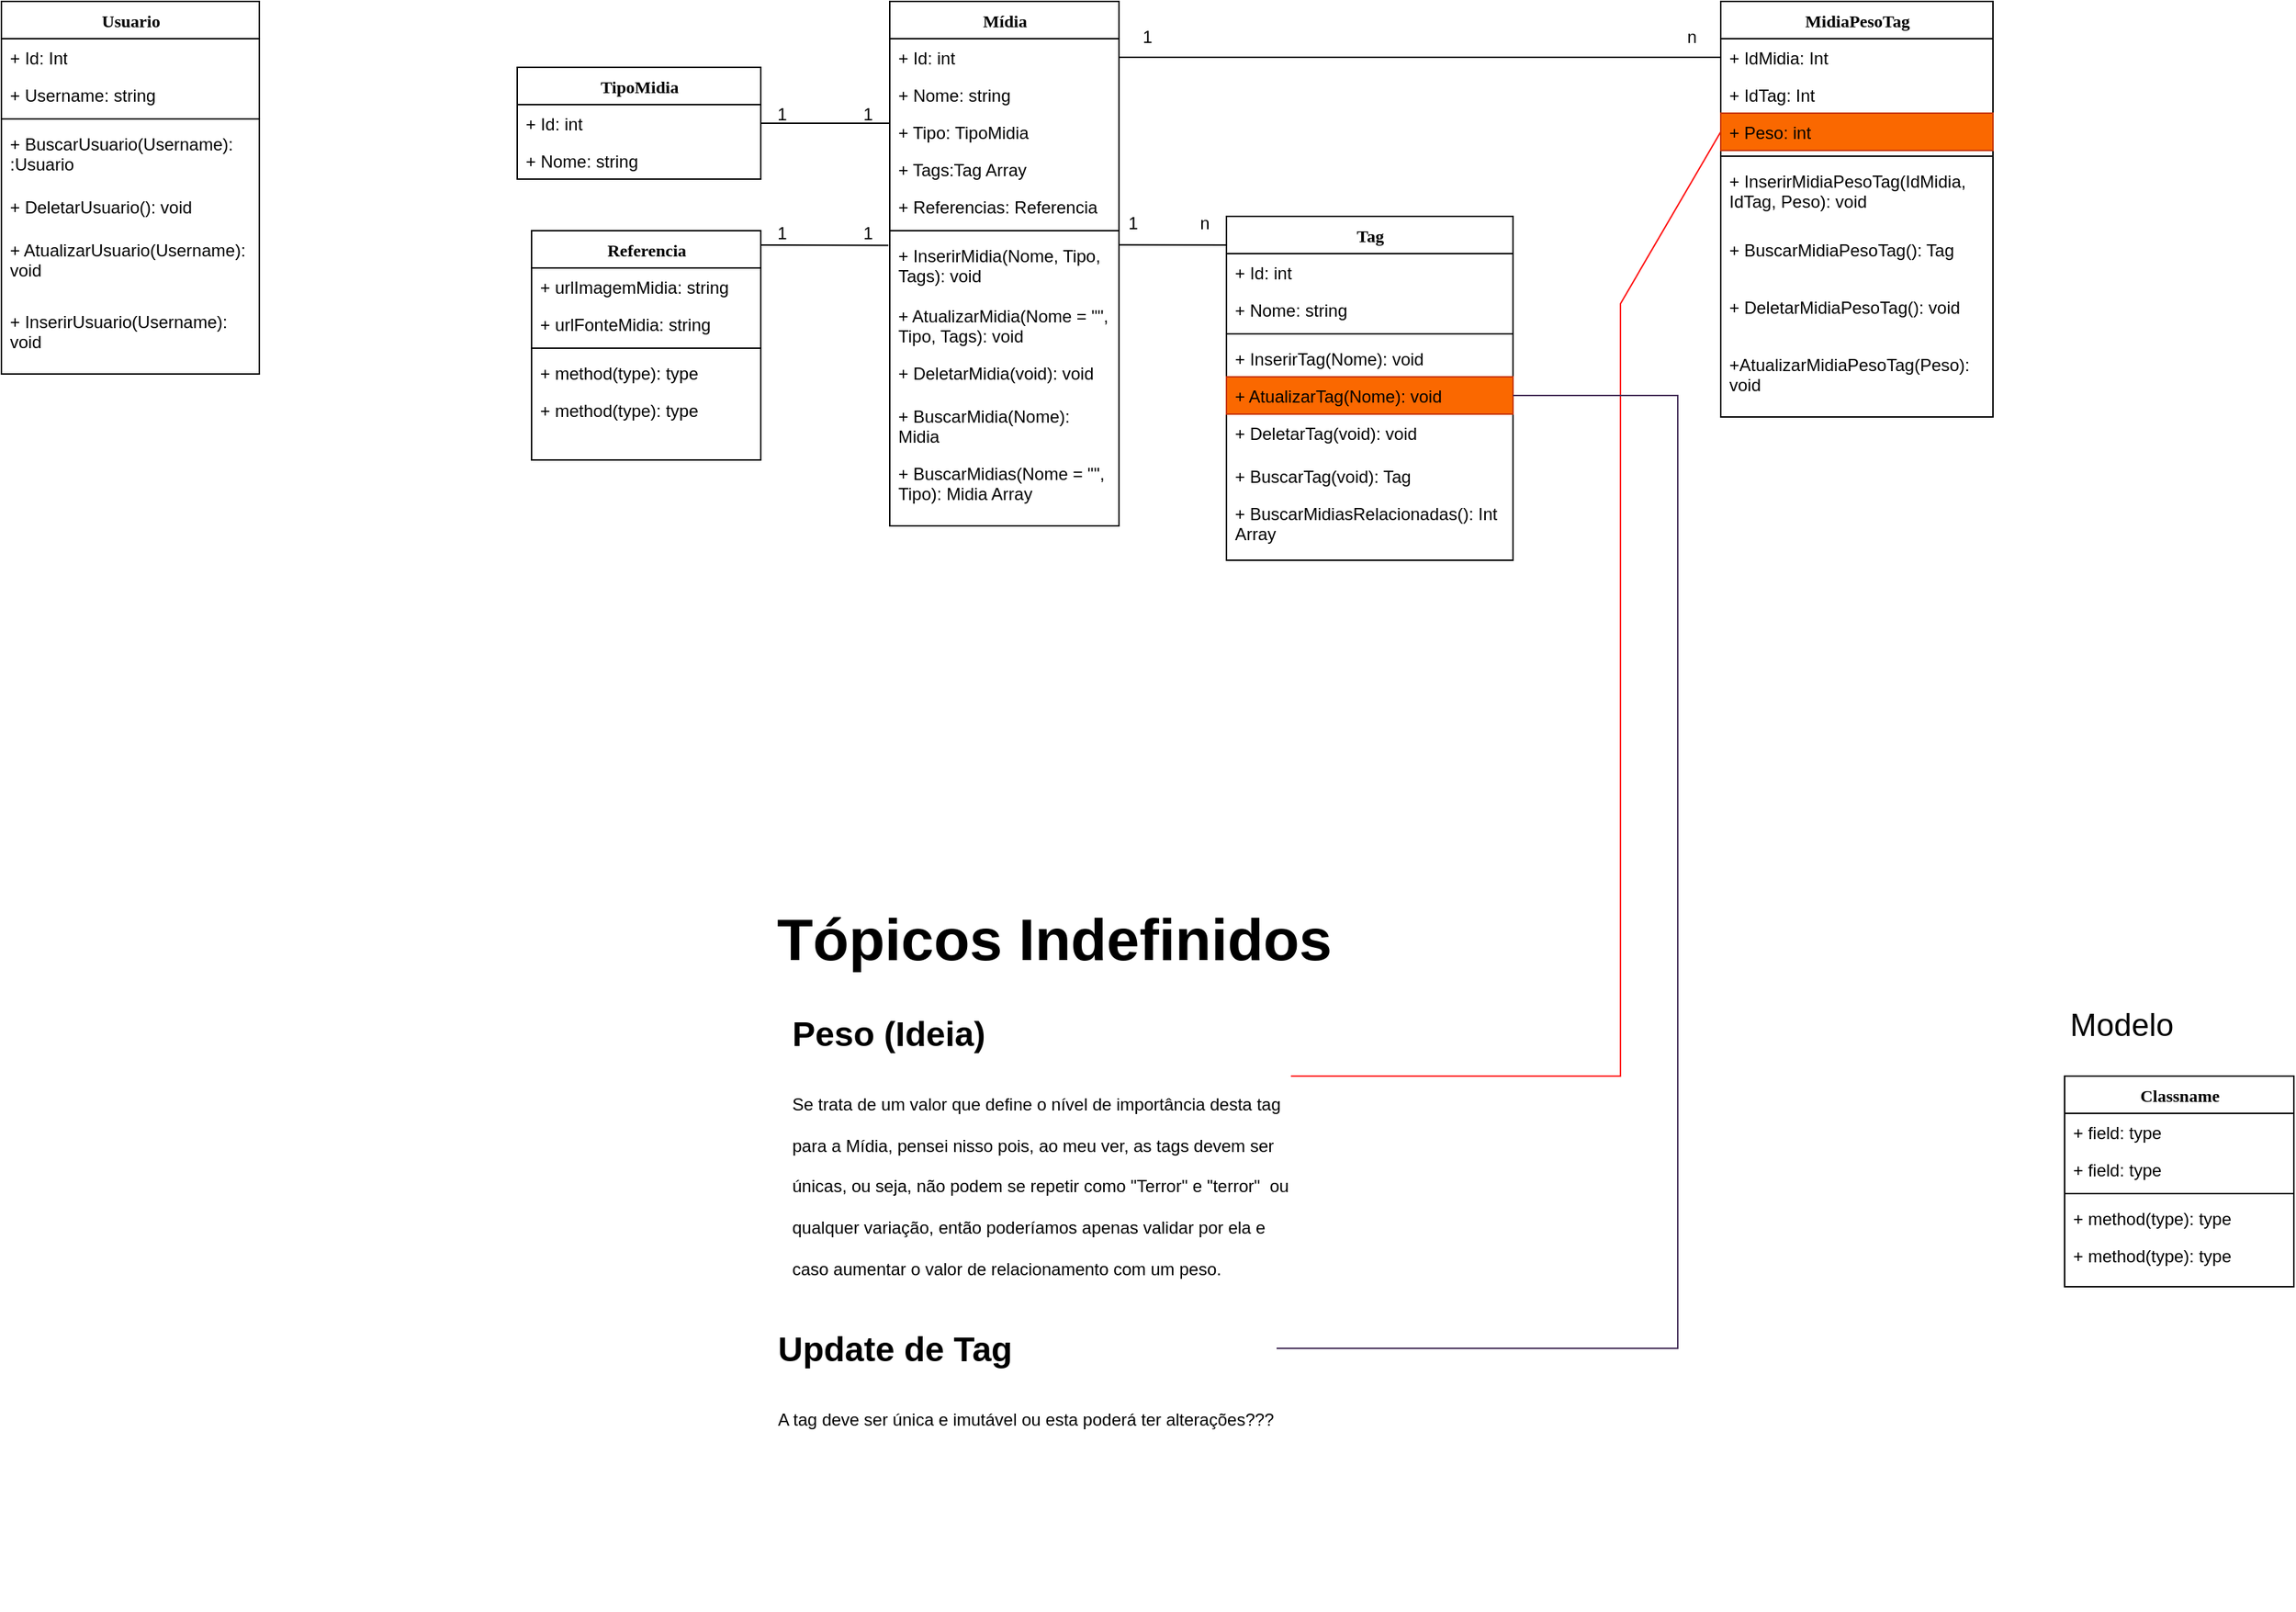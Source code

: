 <mxfile version="24.2.2" type="github">
  <diagram name="Page-1" id="9f46799a-70d6-7492-0946-bef42562c5a5">
    <mxGraphModel dx="2271" dy="695" grid="1" gridSize="10" guides="1" tooltips="1" connect="1" arrows="1" fold="1" page="1" pageScale="1" pageWidth="1100" pageHeight="850" background="none" math="0" shadow="0">
      <root>
        <mxCell id="0" />
        <mxCell id="1" parent="0" />
        <mxCell id="78961159f06e98e8-17" value="Mídia" style="swimlane;html=1;fontStyle=1;align=center;verticalAlign=top;childLayout=stackLayout;horizontal=1;startSize=26;horizontalStack=0;resizeParent=1;resizeLast=0;collapsible=1;marginBottom=0;swimlaneFillColor=#ffffff;rounded=0;shadow=0;comic=0;labelBackgroundColor=none;strokeWidth=1;fillColor=none;fontFamily=Verdana;fontSize=12" parent="1" vertex="1">
          <mxGeometry x="90" y="60" width="160" height="366" as="geometry" />
        </mxCell>
        <mxCell id="78961159f06e98e8-21" value="+ Id: int" style="text;html=1;strokeColor=none;fillColor=none;align=left;verticalAlign=top;spacingLeft=4;spacingRight=4;whiteSpace=wrap;overflow=hidden;rotatable=0;points=[[0,0.5],[1,0.5]];portConstraint=eastwest;" parent="78961159f06e98e8-17" vertex="1">
          <mxGeometry y="26" width="160" height="26" as="geometry" />
        </mxCell>
        <mxCell id="78961159f06e98e8-23" value="+ Nome: string" style="text;html=1;strokeColor=none;fillColor=none;align=left;verticalAlign=top;spacingLeft=4;spacingRight=4;whiteSpace=wrap;overflow=hidden;rotatable=0;points=[[0,0.5],[1,0.5]];portConstraint=eastwest;" parent="78961159f06e98e8-17" vertex="1">
          <mxGeometry y="52" width="160" height="26" as="geometry" />
        </mxCell>
        <mxCell id="78961159f06e98e8-25" value="+ Tipo&lt;span style=&quot;background-color: initial;&quot;&gt;: TipoMidia&lt;/span&gt;" style="text;html=1;strokeColor=none;fillColor=none;align=left;verticalAlign=top;spacingLeft=4;spacingRight=4;whiteSpace=wrap;overflow=hidden;rotatable=0;points=[[0,0.5],[1,0.5]];portConstraint=eastwest;" parent="78961159f06e98e8-17" vertex="1">
          <mxGeometry y="78" width="160" height="26" as="geometry" />
        </mxCell>
        <mxCell id="78961159f06e98e8-26" value="+ Tags:Tag Array" style="text;html=1;strokeColor=none;fillColor=none;align=left;verticalAlign=top;spacingLeft=4;spacingRight=4;whiteSpace=wrap;overflow=hidden;rotatable=0;points=[[0,0.5],[1,0.5]];portConstraint=eastwest;" parent="78961159f06e98e8-17" vertex="1">
          <mxGeometry y="104" width="160" height="26" as="geometry" />
        </mxCell>
        <mxCell id="_T5bNy2PAzC80s181GLm-63" value="+ Referencias: Referencia" style="text;html=1;strokeColor=none;fillColor=none;align=left;verticalAlign=top;spacingLeft=4;spacingRight=4;whiteSpace=wrap;overflow=hidden;rotatable=0;points=[[0,0.5],[1,0.5]];portConstraint=eastwest;" vertex="1" parent="78961159f06e98e8-17">
          <mxGeometry y="130" width="160" height="26" as="geometry" />
        </mxCell>
        <mxCell id="78961159f06e98e8-19" value="" style="line;html=1;strokeWidth=1;fillColor=none;align=left;verticalAlign=middle;spacingTop=-1;spacingLeft=3;spacingRight=3;rotatable=0;labelPosition=right;points=[];portConstraint=eastwest;" parent="78961159f06e98e8-17" vertex="1">
          <mxGeometry y="156" width="160" height="8" as="geometry" />
        </mxCell>
        <mxCell id="78961159f06e98e8-20" value="+ InserirMidia(Nome, Tipo, Tags): void" style="text;html=1;strokeColor=none;fillColor=none;align=left;verticalAlign=top;spacingLeft=4;spacingRight=4;whiteSpace=wrap;overflow=hidden;rotatable=0;points=[[0,0.5],[1,0.5]];portConstraint=eastwest;" parent="78961159f06e98e8-17" vertex="1">
          <mxGeometry y="164" width="160" height="42" as="geometry" />
        </mxCell>
        <mxCell id="78961159f06e98e8-27" value="+ AtualizarMidia(Nome = &quot;&quot;, Tipo, Tags): void" style="text;html=1;strokeColor=none;fillColor=none;align=left;verticalAlign=top;spacingLeft=4;spacingRight=4;whiteSpace=wrap;overflow=hidden;rotatable=0;points=[[0,0.5],[1,0.5]];portConstraint=eastwest;" parent="78961159f06e98e8-17" vertex="1">
          <mxGeometry y="206" width="160" height="40" as="geometry" />
        </mxCell>
        <mxCell id="_T5bNy2PAzC80s181GLm-1" value="+ DeletarMidia(void): void" style="text;html=1;strokeColor=none;fillColor=none;align=left;verticalAlign=top;spacingLeft=4;spacingRight=4;whiteSpace=wrap;overflow=hidden;rotatable=0;points=[[0,0.5],[1,0.5]];portConstraint=eastwest;" vertex="1" parent="78961159f06e98e8-17">
          <mxGeometry y="246" width="160" height="30" as="geometry" />
        </mxCell>
        <mxCell id="_T5bNy2PAzC80s181GLm-3" value="+ BuscarMidia&lt;span style=&quot;background-color: initial;&quot;&gt;(Nome): Midia&lt;/span&gt;" style="text;html=1;strokeColor=none;fillColor=none;align=left;verticalAlign=top;spacingLeft=4;spacingRight=4;whiteSpace=wrap;overflow=hidden;rotatable=0;points=[[0,0.5],[1,0.5]];portConstraint=eastwest;" vertex="1" parent="78961159f06e98e8-17">
          <mxGeometry y="276" width="160" height="40" as="geometry" />
        </mxCell>
        <mxCell id="_T5bNy2PAzC80s181GLm-30" value="+ BuscarMidias&lt;span style=&quot;background-color: initial;&quot;&gt;(Nome = &quot;&quot;, Tipo): Midia Array&lt;/span&gt;" style="text;html=1;strokeColor=none;fillColor=none;align=left;verticalAlign=top;spacingLeft=4;spacingRight=4;whiteSpace=wrap;overflow=hidden;rotatable=0;points=[[0,0.5],[1,0.5]];portConstraint=eastwest;" vertex="1" parent="78961159f06e98e8-17">
          <mxGeometry y="316" width="160" height="50" as="geometry" />
        </mxCell>
        <mxCell id="78961159f06e98e8-30" value="TipoMidia" style="swimlane;html=1;fontStyle=1;align=center;verticalAlign=top;childLayout=stackLayout;horizontal=1;startSize=26;horizontalStack=0;resizeParent=1;resizeLast=0;collapsible=1;marginBottom=0;swimlaneFillColor=#ffffff;rounded=0;shadow=0;comic=0;labelBackgroundColor=none;strokeWidth=1;fillColor=none;fontFamily=Verdana;fontSize=12" parent="1" vertex="1">
          <mxGeometry x="-170" y="106" width="170" height="78" as="geometry" />
        </mxCell>
        <mxCell id="_T5bNy2PAzC80s181GLm-47" value="+ Id: int" style="text;html=1;strokeColor=none;fillColor=none;align=left;verticalAlign=top;spacingLeft=4;spacingRight=4;whiteSpace=wrap;overflow=hidden;rotatable=0;points=[[0,0.5],[1,0.5]];portConstraint=eastwest;" vertex="1" parent="78961159f06e98e8-30">
          <mxGeometry y="26" width="170" height="26" as="geometry" />
        </mxCell>
        <mxCell id="78961159f06e98e8-31" value="+ Nome: string" style="text;html=1;strokeColor=none;fillColor=none;align=left;verticalAlign=top;spacingLeft=4;spacingRight=4;whiteSpace=wrap;overflow=hidden;rotatable=0;points=[[0,0.5],[1,0.5]];portConstraint=eastwest;" parent="78961159f06e98e8-30" vertex="1">
          <mxGeometry y="52" width="170" height="26" as="geometry" />
        </mxCell>
        <mxCell id="78961159f06e98e8-108" value="Classname" style="swimlane;html=1;fontStyle=1;align=center;verticalAlign=top;childLayout=stackLayout;horizontal=1;startSize=26;horizontalStack=0;resizeParent=1;resizeLast=0;collapsible=1;marginBottom=0;swimlaneFillColor=#ffffff;rounded=0;shadow=0;comic=0;labelBackgroundColor=none;strokeWidth=1;fillColor=none;fontFamily=Verdana;fontSize=12" parent="1" vertex="1">
          <mxGeometry x="910" y="810.0" width="160" height="147" as="geometry" />
        </mxCell>
        <mxCell id="78961159f06e98e8-109" value="+ field: type" style="text;html=1;strokeColor=none;fillColor=none;align=left;verticalAlign=top;spacingLeft=4;spacingRight=4;whiteSpace=wrap;overflow=hidden;rotatable=0;points=[[0,0.5],[1,0.5]];portConstraint=eastwest;" parent="78961159f06e98e8-108" vertex="1">
          <mxGeometry y="26" width="160" height="26" as="geometry" />
        </mxCell>
        <mxCell id="78961159f06e98e8-110" value="+ field: type" style="text;html=1;strokeColor=none;fillColor=none;align=left;verticalAlign=top;spacingLeft=4;spacingRight=4;whiteSpace=wrap;overflow=hidden;rotatable=0;points=[[0,0.5],[1,0.5]];portConstraint=eastwest;" parent="78961159f06e98e8-108" vertex="1">
          <mxGeometry y="52" width="160" height="26" as="geometry" />
        </mxCell>
        <mxCell id="78961159f06e98e8-116" value="" style="line;html=1;strokeWidth=1;fillColor=none;align=left;verticalAlign=middle;spacingTop=-1;spacingLeft=3;spacingRight=3;rotatable=0;labelPosition=right;points=[];portConstraint=eastwest;" parent="78961159f06e98e8-108" vertex="1">
          <mxGeometry y="78" width="160" height="8" as="geometry" />
        </mxCell>
        <mxCell id="78961159f06e98e8-117" value="+ method(type): type" style="text;html=1;strokeColor=none;fillColor=none;align=left;verticalAlign=top;spacingLeft=4;spacingRight=4;whiteSpace=wrap;overflow=hidden;rotatable=0;points=[[0,0.5],[1,0.5]];portConstraint=eastwest;" parent="78961159f06e98e8-108" vertex="1">
          <mxGeometry y="86" width="160" height="26" as="geometry" />
        </mxCell>
        <mxCell id="78961159f06e98e8-120" value="+ method(type): type" style="text;html=1;strokeColor=none;fillColor=none;align=left;verticalAlign=top;spacingLeft=4;spacingRight=4;whiteSpace=wrap;overflow=hidden;rotatable=0;points=[[0,0.5],[1,0.5]];portConstraint=eastwest;" parent="78961159f06e98e8-108" vertex="1">
          <mxGeometry y="112" width="160" height="26" as="geometry" />
        </mxCell>
        <mxCell id="78961159f06e98e8-121" style="edgeStyle=elbowEdgeStyle;html=1;labelBackgroundColor=none;startFill=0;startSize=8;endArrow=none;endFill=0;endSize=16;fontFamily=Verdana;fontSize=12;elbow=vertical;" parent="1" source="78961159f06e98e8-17" target="78961159f06e98e8-30" edge="1">
          <mxGeometry relative="1" as="geometry">
            <mxPoint x="250" y="259.882" as="sourcePoint" />
          </mxGeometry>
        </mxCell>
        <mxCell id="_T5bNy2PAzC80s181GLm-4" value="Tag" style="swimlane;html=1;fontStyle=1;align=center;verticalAlign=top;childLayout=stackLayout;horizontal=1;startSize=26;horizontalStack=0;resizeParent=1;resizeLast=0;collapsible=1;marginBottom=0;swimlaneFillColor=#ffffff;rounded=0;shadow=0;comic=0;labelBackgroundColor=none;strokeWidth=1;fillColor=none;fontFamily=Verdana;fontSize=12" vertex="1" parent="1">
          <mxGeometry x="325" y="210" width="200" height="240" as="geometry" />
        </mxCell>
        <mxCell id="_T5bNy2PAzC80s181GLm-40" value="+ Id: int" style="text;html=1;strokeColor=none;fillColor=none;align=left;verticalAlign=top;spacingLeft=4;spacingRight=4;whiteSpace=wrap;overflow=hidden;rotatable=0;points=[[0,0.5],[1,0.5]];portConstraint=eastwest;" vertex="1" parent="_T5bNy2PAzC80s181GLm-4">
          <mxGeometry y="26" width="200" height="26" as="geometry" />
        </mxCell>
        <mxCell id="_T5bNy2PAzC80s181GLm-5" value="+ Nome: string" style="text;html=1;strokeColor=none;fillColor=none;align=left;verticalAlign=top;spacingLeft=4;spacingRight=4;whiteSpace=wrap;overflow=hidden;rotatable=0;points=[[0,0.5],[1,0.5]];portConstraint=eastwest;" vertex="1" parent="_T5bNy2PAzC80s181GLm-4">
          <mxGeometry y="52" width="200" height="26" as="geometry" />
        </mxCell>
        <mxCell id="_T5bNy2PAzC80s181GLm-9" value="" style="line;html=1;strokeWidth=1;fillColor=none;align=left;verticalAlign=middle;spacingTop=-1;spacingLeft=3;spacingRight=3;rotatable=0;labelPosition=right;points=[];portConstraint=eastwest;" vertex="1" parent="_T5bNy2PAzC80s181GLm-4">
          <mxGeometry y="78" width="200" height="8" as="geometry" />
        </mxCell>
        <mxCell id="_T5bNy2PAzC80s181GLm-25" value="+ InserirTag(Nome): void" style="text;html=1;strokeColor=none;fillColor=none;align=left;verticalAlign=top;spacingLeft=4;spacingRight=4;whiteSpace=wrap;overflow=hidden;rotatable=0;points=[[0,0.5],[1,0.5]];portConstraint=eastwest;" vertex="1" parent="_T5bNy2PAzC80s181GLm-4">
          <mxGeometry y="86" width="200" height="26" as="geometry" />
        </mxCell>
        <mxCell id="_T5bNy2PAzC80s181GLm-26" value="+ AtualizarTag(Nome): void" style="text;html=1;strokeColor=#C73500;fillColor=#fa6800;align=left;verticalAlign=top;spacingLeft=4;spacingRight=4;whiteSpace=wrap;overflow=hidden;rotatable=0;points=[[0,0.5],[1,0.5]];portConstraint=eastwest;fontColor=#000000;" vertex="1" parent="_T5bNy2PAzC80s181GLm-4">
          <mxGeometry y="112" width="200" height="26" as="geometry" />
        </mxCell>
        <mxCell id="_T5bNy2PAzC80s181GLm-27" value="+ DeletarTag(void): void" style="text;html=1;strokeColor=none;fillColor=none;align=left;verticalAlign=top;spacingLeft=4;spacingRight=4;whiteSpace=wrap;overflow=hidden;rotatable=0;points=[[0,0.5],[1,0.5]];portConstraint=eastwest;" vertex="1" parent="_T5bNy2PAzC80s181GLm-4">
          <mxGeometry y="138" width="200" height="30" as="geometry" />
        </mxCell>
        <mxCell id="_T5bNy2PAzC80s181GLm-28" value="+ BuscarTag&lt;span style=&quot;background-color: initial;&quot;&gt;(void): Tag&lt;/span&gt;" style="text;html=1;strokeColor=none;fillColor=none;align=left;verticalAlign=top;spacingLeft=4;spacingRight=4;whiteSpace=wrap;overflow=hidden;rotatable=0;points=[[0,0.5],[1,0.5]];portConstraint=eastwest;" vertex="1" parent="_T5bNy2PAzC80s181GLm-4">
          <mxGeometry y="168" width="200" height="26" as="geometry" />
        </mxCell>
        <mxCell id="_T5bNy2PAzC80s181GLm-29" value="+ BuscarMidiasRelacionadas&lt;span style=&quot;background-color: initial;&quot;&gt;(): Int Array&lt;/span&gt;" style="text;html=1;strokeColor=none;fillColor=none;align=left;verticalAlign=top;spacingLeft=4;spacingRight=4;whiteSpace=wrap;overflow=hidden;rotatable=0;points=[[0,0.5],[1,0.5]];portConstraint=eastwest;" vertex="1" parent="_T5bNy2PAzC80s181GLm-4">
          <mxGeometry y="194" width="200" height="36" as="geometry" />
        </mxCell>
        <mxCell id="_T5bNy2PAzC80s181GLm-13" value="1" style="text;html=1;align=center;verticalAlign=middle;whiteSpace=wrap;rounded=0;" vertex="1" parent="1">
          <mxGeometry x="-15" y="123.5" width="60" height="30" as="geometry" />
        </mxCell>
        <mxCell id="_T5bNy2PAzC80s181GLm-14" value="1" style="text;html=1;align=center;verticalAlign=middle;whiteSpace=wrap;rounded=0;" vertex="1" parent="1">
          <mxGeometry x="60" y="130" width="30" height="17" as="geometry" />
        </mxCell>
        <mxCell id="_T5bNy2PAzC80s181GLm-15" value="&lt;h1 style=&quot;margin-top: 0px;&quot;&gt;&lt;span style=&quot;background-color: initial;&quot;&gt;Peso (Ideia)&lt;/span&gt;&lt;/h1&gt;&lt;h1 style=&quot;margin-top: 0px;&quot;&gt;&lt;span style=&quot;background-color: initial;&quot;&gt;&lt;span style=&quot;font-size: 12px; font-weight: normal;&quot;&gt;Se trata de um valor que define o nível de importância desta tag para a Mídia, pensei nisso pois, ao meu ver, as tags devem ser únicas, ou seja, não podem se repetir como &quot;Terror&quot; e &quot;terror&quot;&amp;nbsp; ou qualquer &lt;/span&gt;&lt;span style=&quot;font-size: 12px; font-weight: 400;&quot;&gt;variação, então poderíamos&amp;nbsp;apenas validar por ela e caso aumentar o valor de relacionamento&amp;nbsp;com um peso.&lt;/span&gt;&lt;/span&gt;&lt;br&gt;&lt;/h1&gt;" style="text;html=1;whiteSpace=wrap;overflow=hidden;rounded=0;" vertex="1" parent="1">
          <mxGeometry x="20" y="760" width="350" height="200" as="geometry" />
        </mxCell>
        <mxCell id="_T5bNy2PAzC80s181GLm-16" value="" style="endArrow=none;html=1;rounded=0;strokeColor=#FF0D0D;exitX=1;exitY=0.25;exitDx=0;exitDy=0;entryX=0;entryY=0.5;entryDx=0;entryDy=0;" edge="1" parent="1" source="_T5bNy2PAzC80s181GLm-15" target="_T5bNy2PAzC80s181GLm-37">
          <mxGeometry width="50" height="50" relative="1" as="geometry">
            <mxPoint x="730" y="270" as="sourcePoint" />
            <mxPoint x="640" y="250" as="targetPoint" />
            <Array as="points">
              <mxPoint x="600" y="810" />
              <mxPoint x="600" y="271" />
            </Array>
          </mxGeometry>
        </mxCell>
        <mxCell id="_T5bNy2PAzC80s181GLm-17" value="&lt;font style=&quot;font-size: 22px;&quot;&gt;Modelo&lt;/font&gt;" style="text;html=1;align=center;verticalAlign=middle;whiteSpace=wrap;rounded=0;" vertex="1" parent="1">
          <mxGeometry x="910" y="760" width="80" height="30" as="geometry" />
        </mxCell>
        <mxCell id="_T5bNy2PAzC80s181GLm-18" style="edgeStyle=elbowEdgeStyle;html=1;labelBackgroundColor=none;startFill=0;startSize=8;endArrow=none;endFill=0;endSize=16;fontFamily=Verdana;fontSize=12;elbow=vertical;" edge="1" parent="1">
          <mxGeometry relative="1" as="geometry">
            <mxPoint x="250" y="229.88" as="sourcePoint" />
            <mxPoint x="325" y="230" as="targetPoint" />
          </mxGeometry>
        </mxCell>
        <mxCell id="_T5bNy2PAzC80s181GLm-19" value="1" style="text;html=1;align=center;verticalAlign=middle;whiteSpace=wrap;rounded=0;" vertex="1" parent="1">
          <mxGeometry x="230" y="200" width="60" height="30" as="geometry" />
        </mxCell>
        <mxCell id="_T5bNy2PAzC80s181GLm-20" value="n" style="text;html=1;align=center;verticalAlign=middle;whiteSpace=wrap;rounded=0;" vertex="1" parent="1">
          <mxGeometry x="280" y="200" width="60" height="30" as="geometry" />
        </mxCell>
        <mxCell id="_T5bNy2PAzC80s181GLm-31" value="MidiaPesoTag" style="swimlane;html=1;fontStyle=1;align=center;verticalAlign=top;childLayout=stackLayout;horizontal=1;startSize=26;horizontalStack=0;resizeParent=1;resizeLast=0;collapsible=1;marginBottom=0;swimlaneFillColor=#ffffff;rounded=0;shadow=0;comic=0;labelBackgroundColor=none;strokeWidth=1;fillColor=none;fontFamily=Verdana;fontSize=12" vertex="1" parent="1">
          <mxGeometry x="670" y="60" width="190" height="290" as="geometry" />
        </mxCell>
        <mxCell id="_T5bNy2PAzC80s181GLm-32" value="+ IdMidia: Int" style="text;html=1;strokeColor=none;fillColor=none;align=left;verticalAlign=top;spacingLeft=4;spacingRight=4;whiteSpace=wrap;overflow=hidden;rotatable=0;points=[[0,0.5],[1,0.5]];portConstraint=eastwest;" vertex="1" parent="_T5bNy2PAzC80s181GLm-31">
          <mxGeometry y="26" width="190" height="26" as="geometry" />
        </mxCell>
        <mxCell id="_T5bNy2PAzC80s181GLm-39" value="+ IdTag: Int" style="text;html=1;strokeColor=none;fillColor=none;align=left;verticalAlign=top;spacingLeft=4;spacingRight=4;whiteSpace=wrap;overflow=hidden;rotatable=0;points=[[0,0.5],[1,0.5]];portConstraint=eastwest;" vertex="1" parent="_T5bNy2PAzC80s181GLm-31">
          <mxGeometry y="52" width="190" height="26" as="geometry" />
        </mxCell>
        <mxCell id="_T5bNy2PAzC80s181GLm-37" value="+ Peso: int" style="text;html=1;strokeColor=#C73500;fillColor=#fa6800;align=left;verticalAlign=top;spacingLeft=4;spacingRight=4;whiteSpace=wrap;overflow=hidden;rotatable=0;points=[[0,0.5],[1,0.5]];portConstraint=eastwest;fontColor=#000000;" vertex="1" parent="_T5bNy2PAzC80s181GLm-31">
          <mxGeometry y="78" width="190" height="26" as="geometry" />
        </mxCell>
        <mxCell id="_T5bNy2PAzC80s181GLm-34" value="" style="line;html=1;strokeWidth=1;fillColor=none;align=left;verticalAlign=middle;spacingTop=-1;spacingLeft=3;spacingRight=3;rotatable=0;labelPosition=right;points=[];portConstraint=eastwest;" vertex="1" parent="_T5bNy2PAzC80s181GLm-31">
          <mxGeometry y="104" width="190" height="8" as="geometry" />
        </mxCell>
        <mxCell id="_T5bNy2PAzC80s181GLm-41" value="+ InserirMidiaPesoTag(IdMidia, IdTag, Peso): void" style="text;html=1;strokeColor=none;fillColor=none;align=left;verticalAlign=top;spacingLeft=4;spacingRight=4;whiteSpace=wrap;overflow=hidden;rotatable=0;points=[[0,0.5],[1,0.5]];portConstraint=eastwest;" vertex="1" parent="_T5bNy2PAzC80s181GLm-31">
          <mxGeometry y="112" width="190" height="48" as="geometry" />
        </mxCell>
        <mxCell id="_T5bNy2PAzC80s181GLm-44" value="+ BuscarMidiaPesoTag&lt;span style=&quot;background-color: initial;&quot;&gt;(): Tag&lt;/span&gt;" style="text;html=1;strokeColor=none;fillColor=none;align=left;verticalAlign=top;spacingLeft=4;spacingRight=4;whiteSpace=wrap;overflow=hidden;rotatable=0;points=[[0,0.5],[1,0.5]];portConstraint=eastwest;" vertex="1" parent="_T5bNy2PAzC80s181GLm-31">
          <mxGeometry y="160" width="190" height="40" as="geometry" />
        </mxCell>
        <mxCell id="_T5bNy2PAzC80s181GLm-43" value="+ DeletarMidiaPesoTag(): void" style="text;html=1;strokeColor=none;fillColor=none;align=left;verticalAlign=top;spacingLeft=4;spacingRight=4;whiteSpace=wrap;overflow=hidden;rotatable=0;points=[[0,0.5],[1,0.5]];portConstraint=eastwest;" vertex="1" parent="_T5bNy2PAzC80s181GLm-31">
          <mxGeometry y="200" width="190" height="40" as="geometry" />
        </mxCell>
        <mxCell id="_T5bNy2PAzC80s181GLm-42" value="+AtualizarMidiaPesoTag(Peso): void" style="text;html=1;strokeColor=none;fillColor=none;align=left;verticalAlign=top;spacingLeft=4;spacingRight=4;whiteSpace=wrap;overflow=hidden;rotatable=0;points=[[0,0.5],[1,0.5]];portConstraint=eastwest;" vertex="1" parent="_T5bNy2PAzC80s181GLm-31">
          <mxGeometry y="240" width="190" height="50" as="geometry" />
        </mxCell>
        <mxCell id="_T5bNy2PAzC80s181GLm-45" value="1" style="text;html=1;align=center;verticalAlign=middle;whiteSpace=wrap;rounded=0;" vertex="1" parent="1">
          <mxGeometry x="240" y="70" width="60" height="30" as="geometry" />
        </mxCell>
        <mxCell id="_T5bNy2PAzC80s181GLm-46" value="n" style="text;html=1;align=center;verticalAlign=middle;whiteSpace=wrap;rounded=0;" vertex="1" parent="1">
          <mxGeometry x="620" y="70" width="60" height="30" as="geometry" />
        </mxCell>
        <mxCell id="_T5bNy2PAzC80s181GLm-38" style="html=1;labelBackgroundColor=none;startFill=0;startSize=8;endArrow=none;endFill=0;endSize=16;fontFamily=Verdana;fontSize=12;elbow=vertical;exitX=1;exitY=0.5;exitDx=0;exitDy=0;entryX=0;entryY=0.5;entryDx=0;entryDy=0;" edge="1" parent="1" source="78961159f06e98e8-21" target="_T5bNy2PAzC80s181GLm-32">
          <mxGeometry relative="1" as="geometry">
            <mxPoint x="600" y="90.14" as="sourcePoint" />
            <mxPoint x="670" y="90.0" as="targetPoint" />
          </mxGeometry>
        </mxCell>
        <mxCell id="_T5bNy2PAzC80s181GLm-48" value="Usuario" style="swimlane;html=1;fontStyle=1;align=center;verticalAlign=top;childLayout=stackLayout;horizontal=1;startSize=26;horizontalStack=0;resizeParent=1;resizeLast=0;collapsible=1;marginBottom=0;swimlaneFillColor=#ffffff;rounded=0;shadow=0;comic=0;labelBackgroundColor=none;strokeWidth=1;fillColor=none;fontFamily=Verdana;fontSize=12" vertex="1" parent="1">
          <mxGeometry x="-530" y="60" width="180" height="260" as="geometry" />
        </mxCell>
        <mxCell id="_T5bNy2PAzC80s181GLm-49" value="+ Id: Int" style="text;html=1;strokeColor=none;fillColor=none;align=left;verticalAlign=top;spacingLeft=4;spacingRight=4;whiteSpace=wrap;overflow=hidden;rotatable=0;points=[[0,0.5],[1,0.5]];portConstraint=eastwest;" vertex="1" parent="_T5bNy2PAzC80s181GLm-48">
          <mxGeometry y="26" width="180" height="26" as="geometry" />
        </mxCell>
        <mxCell id="_T5bNy2PAzC80s181GLm-50" value="+ Username: string" style="text;html=1;strokeColor=none;fillColor=none;align=left;verticalAlign=top;spacingLeft=4;spacingRight=4;whiteSpace=wrap;overflow=hidden;rotatable=0;points=[[0,0.5],[1,0.5]];portConstraint=eastwest;" vertex="1" parent="_T5bNy2PAzC80s181GLm-48">
          <mxGeometry y="52" width="180" height="26" as="geometry" />
        </mxCell>
        <mxCell id="_T5bNy2PAzC80s181GLm-51" value="" style="line;html=1;strokeWidth=1;fillColor=none;align=left;verticalAlign=middle;spacingTop=-1;spacingLeft=3;spacingRight=3;rotatable=0;labelPosition=right;points=[];portConstraint=eastwest;" vertex="1" parent="_T5bNy2PAzC80s181GLm-48">
          <mxGeometry y="78" width="180" height="8" as="geometry" />
        </mxCell>
        <mxCell id="_T5bNy2PAzC80s181GLm-58" value="+ BuscarUsuario&lt;span style=&quot;background-color: initial;&quot;&gt;(Username): :Usuario&lt;/span&gt;" style="text;html=1;strokeColor=none;fillColor=none;align=left;verticalAlign=top;spacingLeft=4;spacingRight=4;whiteSpace=wrap;overflow=hidden;rotatable=0;points=[[0,0.5],[1,0.5]];portConstraint=eastwest;" vertex="1" parent="_T5bNy2PAzC80s181GLm-48">
          <mxGeometry y="86" width="180" height="44" as="geometry" />
        </mxCell>
        <mxCell id="_T5bNy2PAzC80s181GLm-57" value="+ DeletarUsuario(): void" style="text;html=1;strokeColor=none;fillColor=none;align=left;verticalAlign=top;spacingLeft=4;spacingRight=4;whiteSpace=wrap;overflow=hidden;rotatable=0;points=[[0,0.5],[1,0.5]];portConstraint=eastwest;" vertex="1" parent="_T5bNy2PAzC80s181GLm-48">
          <mxGeometry y="130" width="180" height="30" as="geometry" />
        </mxCell>
        <mxCell id="_T5bNy2PAzC80s181GLm-56" value="+ AtualizarUsuario(Username): void" style="text;html=1;strokeColor=none;fillColor=none;align=left;verticalAlign=top;spacingLeft=4;spacingRight=4;whiteSpace=wrap;overflow=hidden;rotatable=0;points=[[0,0.5],[1,0.5]];portConstraint=eastwest;" vertex="1" parent="_T5bNy2PAzC80s181GLm-48">
          <mxGeometry y="160" width="180" height="50" as="geometry" />
        </mxCell>
        <mxCell id="_T5bNy2PAzC80s181GLm-55" value="+ InserirUsuario(Username): void" style="text;html=1;strokeColor=none;fillColor=none;align=left;verticalAlign=top;spacingLeft=4;spacingRight=4;whiteSpace=wrap;overflow=hidden;rotatable=0;points=[[0,0.5],[1,0.5]];portConstraint=eastwest;" vertex="1" parent="_T5bNy2PAzC80s181GLm-48">
          <mxGeometry y="210" width="180" height="50" as="geometry" />
        </mxCell>
        <mxCell id="_T5bNy2PAzC80s181GLm-60" value="" style="endArrow=none;html=1;rounded=0;strokeColor=#432D57;exitX=1;exitY=0.1;exitDx=0;exitDy=0;entryX=1;entryY=0.5;entryDx=0;entryDy=0;fillColor=#76608a;exitPerimeter=0;" edge="1" parent="1" source="_T5bNy2PAzC80s181GLm-61" target="_T5bNy2PAzC80s181GLm-26">
          <mxGeometry width="50" height="50" relative="1" as="geometry">
            <mxPoint x="390" y="869" as="sourcePoint" />
            <mxPoint x="680" y="430" as="targetPoint" />
            <Array as="points">
              <mxPoint x="640" y="1000" />
              <mxPoint x="640" y="335" />
            </Array>
          </mxGeometry>
        </mxCell>
        <mxCell id="_T5bNy2PAzC80s181GLm-61" value="&lt;h1 style=&quot;margin-top: 0px;&quot;&gt;&lt;span style=&quot;background-color: initial;&quot;&gt;Update de Tag&lt;/span&gt;&lt;/h1&gt;&lt;h1 style=&quot;margin-top: 0px;&quot;&gt;&lt;span style=&quot;font-size: 12px; font-weight: 400;&quot;&gt;A tag deve ser única e imutável ou esta poderá ter alterações???&lt;/span&gt;&lt;/h1&gt;" style="text;html=1;whiteSpace=wrap;overflow=hidden;rounded=0;" vertex="1" parent="1">
          <mxGeometry x="10" y="980" width="350" height="200" as="geometry" />
        </mxCell>
        <mxCell id="_T5bNy2PAzC80s181GLm-62" value="&lt;font style=&quot;font-size: 41px;&quot;&gt;&lt;b&gt;Tópicos Indefinidos&lt;/b&gt;&lt;/font&gt;" style="text;html=1;align=center;verticalAlign=middle;whiteSpace=wrap;rounded=0;" vertex="1" parent="1">
          <mxGeometry x="-100" y="700" width="610" height="30" as="geometry" />
        </mxCell>
        <mxCell id="_T5bNy2PAzC80s181GLm-64" value="Referencia" style="swimlane;html=1;fontStyle=1;align=center;verticalAlign=top;childLayout=stackLayout;horizontal=1;startSize=26;horizontalStack=0;resizeParent=1;resizeLast=0;collapsible=1;marginBottom=0;swimlaneFillColor=#ffffff;rounded=0;shadow=0;comic=0;labelBackgroundColor=none;strokeWidth=1;fillColor=none;fontFamily=Verdana;fontSize=12" vertex="1" parent="1">
          <mxGeometry x="-160" y="220" width="160" height="160" as="geometry" />
        </mxCell>
        <mxCell id="_T5bNy2PAzC80s181GLm-65" value="+ urlImagemMidia: string" style="text;html=1;strokeColor=none;fillColor=none;align=left;verticalAlign=top;spacingLeft=4;spacingRight=4;whiteSpace=wrap;overflow=hidden;rotatable=0;points=[[0,0.5],[1,0.5]];portConstraint=eastwest;" vertex="1" parent="_T5bNy2PAzC80s181GLm-64">
          <mxGeometry y="26" width="160" height="26" as="geometry" />
        </mxCell>
        <mxCell id="_T5bNy2PAzC80s181GLm-66" value="+ urlFonteMidia: string" style="text;html=1;strokeColor=none;fillColor=none;align=left;verticalAlign=top;spacingLeft=4;spacingRight=4;whiteSpace=wrap;overflow=hidden;rotatable=0;points=[[0,0.5],[1,0.5]];portConstraint=eastwest;" vertex="1" parent="_T5bNy2PAzC80s181GLm-64">
          <mxGeometry y="52" width="160" height="26" as="geometry" />
        </mxCell>
        <mxCell id="_T5bNy2PAzC80s181GLm-67" value="" style="line;html=1;strokeWidth=1;fillColor=none;align=left;verticalAlign=middle;spacingTop=-1;spacingLeft=3;spacingRight=3;rotatable=0;labelPosition=right;points=[];portConstraint=eastwest;" vertex="1" parent="_T5bNy2PAzC80s181GLm-64">
          <mxGeometry y="78" width="160" height="8" as="geometry" />
        </mxCell>
        <mxCell id="_T5bNy2PAzC80s181GLm-68" value="+ method(type): type" style="text;html=1;strokeColor=none;fillColor=none;align=left;verticalAlign=top;spacingLeft=4;spacingRight=4;whiteSpace=wrap;overflow=hidden;rotatable=0;points=[[0,0.5],[1,0.5]];portConstraint=eastwest;" vertex="1" parent="_T5bNy2PAzC80s181GLm-64">
          <mxGeometry y="86" width="160" height="26" as="geometry" />
        </mxCell>
        <mxCell id="_T5bNy2PAzC80s181GLm-69" value="+ method(type): type" style="text;html=1;strokeColor=none;fillColor=none;align=left;verticalAlign=top;spacingLeft=4;spacingRight=4;whiteSpace=wrap;overflow=hidden;rotatable=0;points=[[0,0.5],[1,0.5]];portConstraint=eastwest;" vertex="1" parent="_T5bNy2PAzC80s181GLm-64">
          <mxGeometry y="112" width="160" height="26" as="geometry" />
        </mxCell>
        <mxCell id="_T5bNy2PAzC80s181GLm-71" style="edgeStyle=elbowEdgeStyle;html=1;labelBackgroundColor=none;startFill=0;startSize=8;endArrow=none;endFill=0;endSize=16;fontFamily=Verdana;fontSize=12;elbow=vertical;exitX=-0.006;exitY=0.149;exitDx=0;exitDy=0;exitPerimeter=0;" edge="1" parent="1" source="78961159f06e98e8-20">
          <mxGeometry relative="1" as="geometry">
            <mxPoint x="80" y="230" as="sourcePoint" />
            <mxPoint y="230" as="targetPoint" />
          </mxGeometry>
        </mxCell>
        <mxCell id="_T5bNy2PAzC80s181GLm-72" value="1" style="text;html=1;align=center;verticalAlign=middle;whiteSpace=wrap;rounded=0;" vertex="1" parent="1">
          <mxGeometry x="60" y="213" width="30" height="17" as="geometry" />
        </mxCell>
        <mxCell id="_T5bNy2PAzC80s181GLm-73" value="1" style="text;html=1;align=center;verticalAlign=middle;whiteSpace=wrap;rounded=0;" vertex="1" parent="1">
          <mxGeometry y="213" width="30" height="17" as="geometry" />
        </mxCell>
      </root>
    </mxGraphModel>
  </diagram>
</mxfile>
